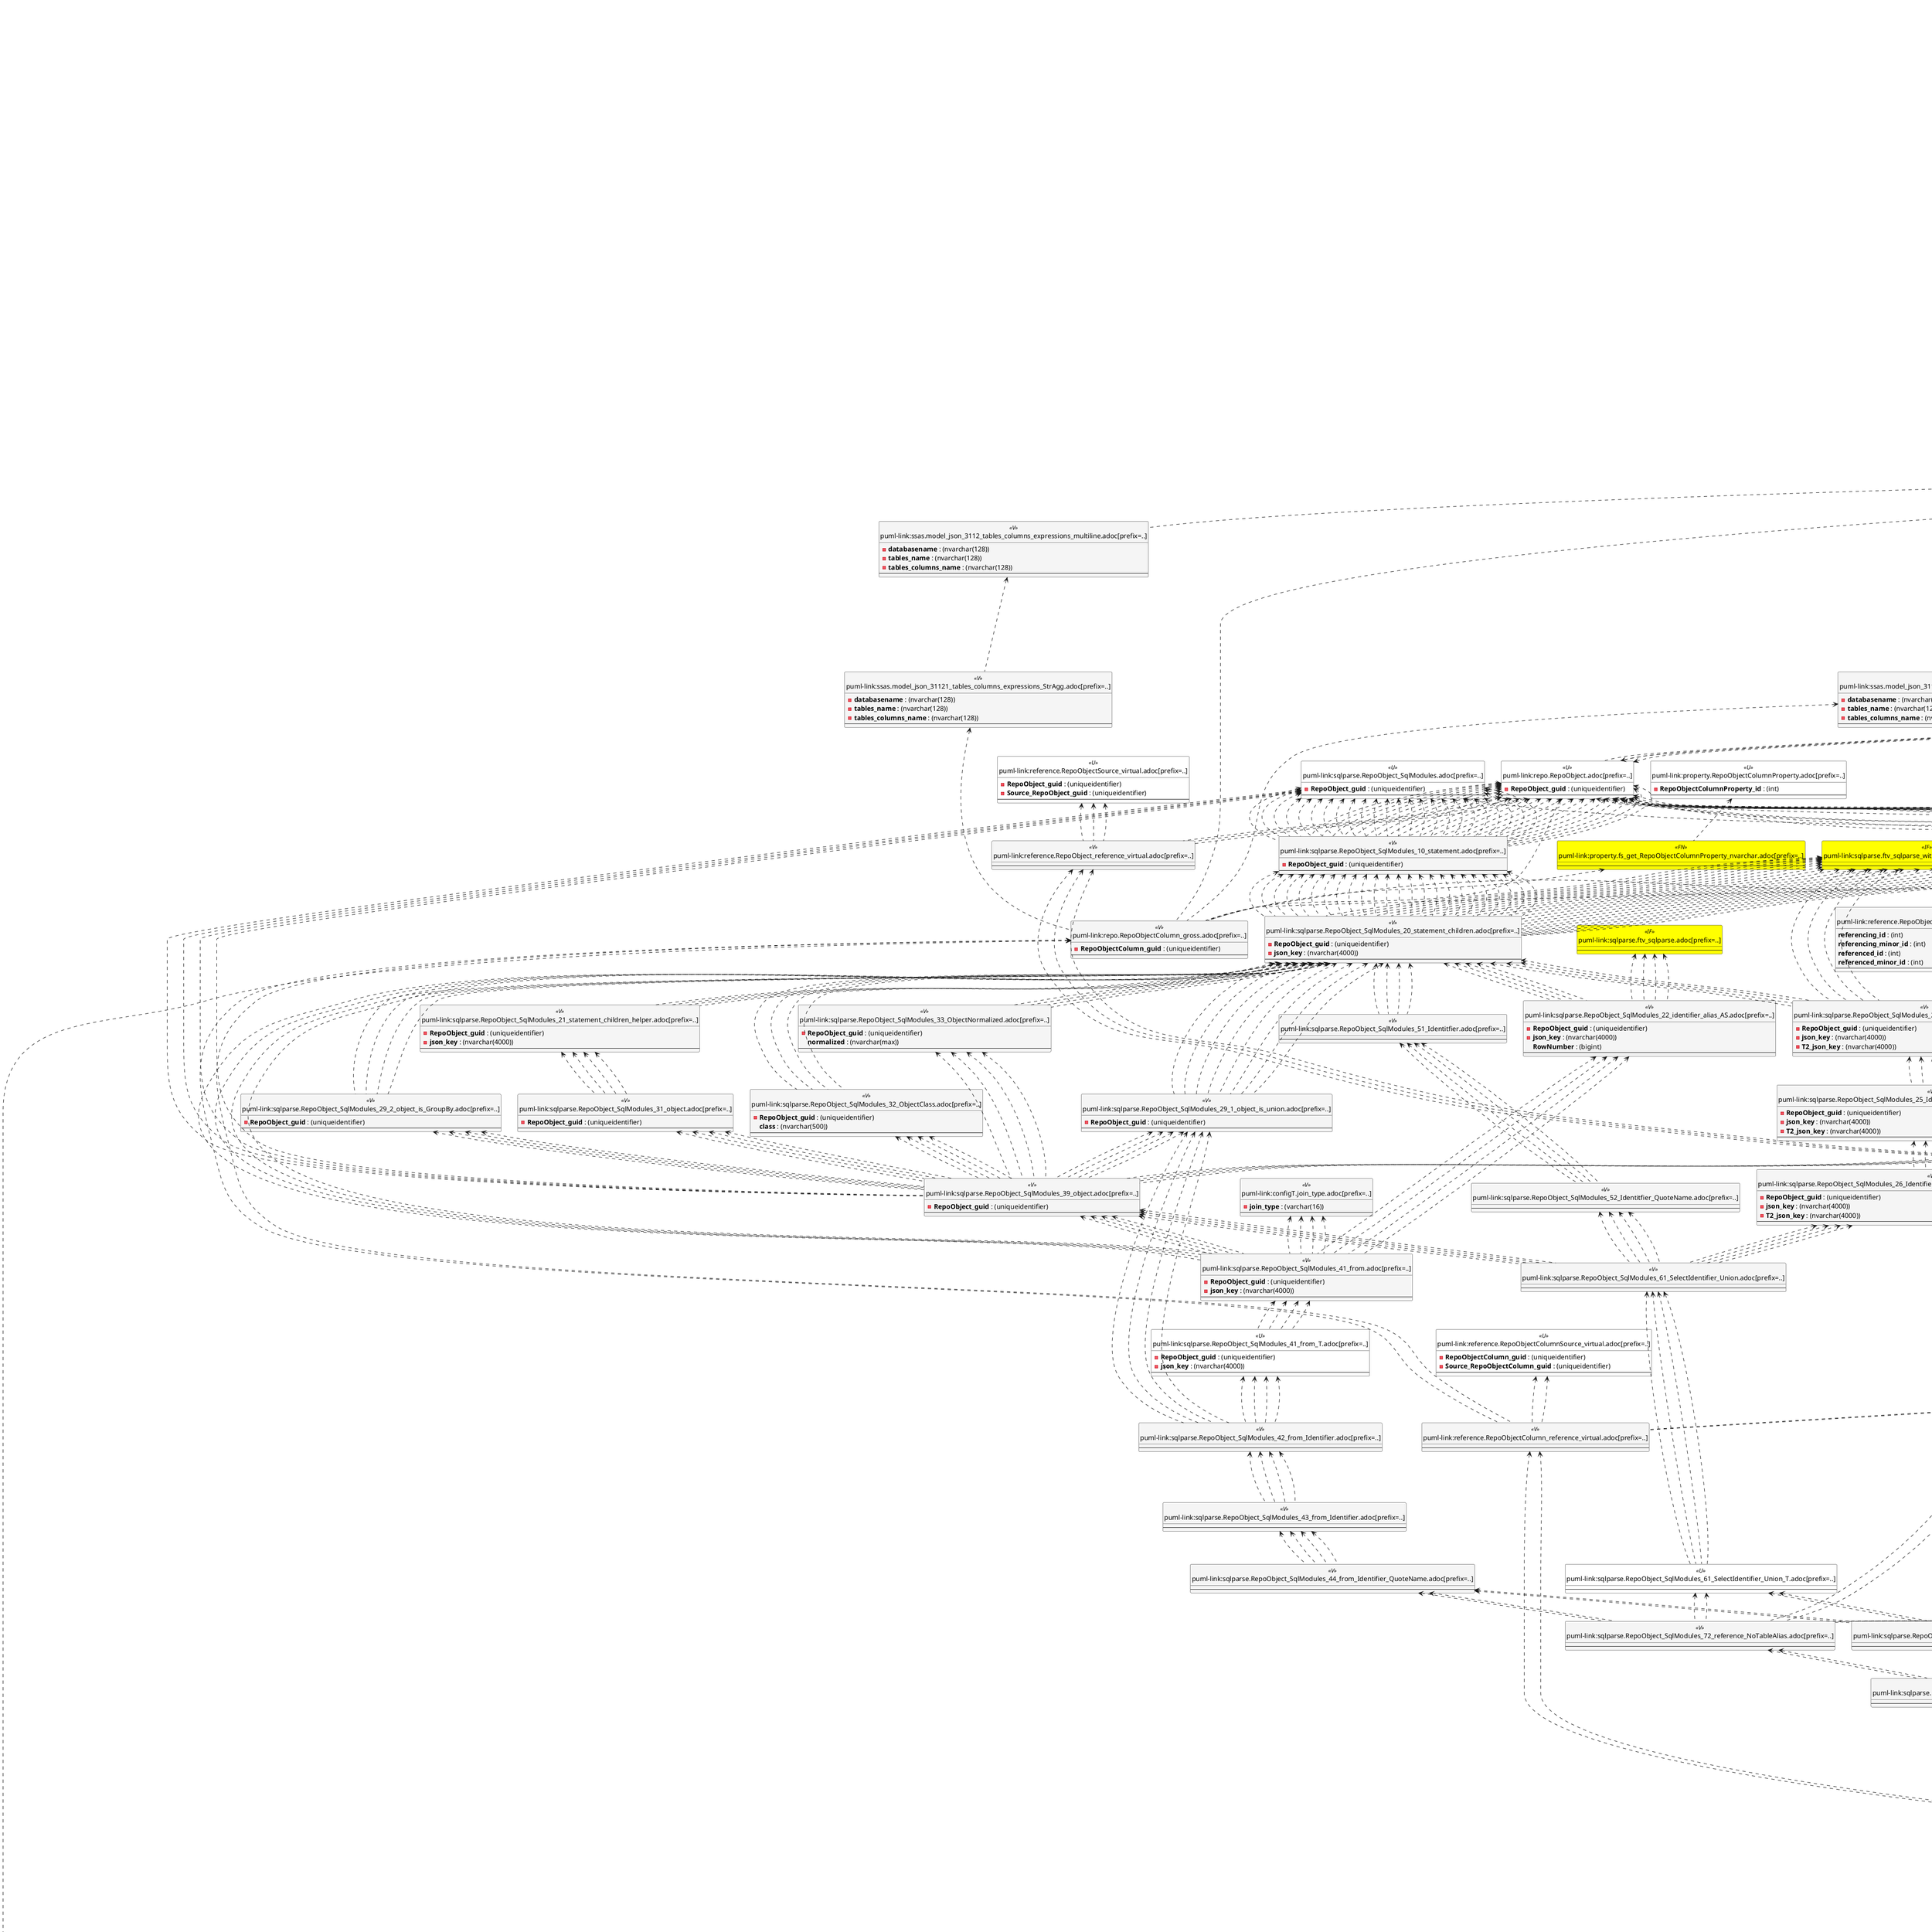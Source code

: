 @startuml
'Left to right direction
top to bottom direction
hide circle
'avoide "." issues:
set namespaceSeparator none


skinparam class {
  BackgroundColor White
  BackgroundColor<<FN>> Yellow
  BackgroundColor<<FS>> Yellow
  BackgroundColor<<FT>> LightGray
  BackgroundColor<<IF>> Yellow
  BackgroundColor<<IS>> Yellow
  BackgroundColor<<P>> Aqua
  BackgroundColor<<PC>> Aqua
  BackgroundColor<<SN>> Yellow
  BackgroundColor<<SO>> SlateBlue
  BackgroundColor<<TF>> LightGray
  BackgroundColor<<TR>> Tomato
  BackgroundColor<<U>> White
  BackgroundColor<<V>> WhiteSmoke
  BackgroundColor<<X>> Aqua
}


entity "puml-link:config.fs_get_parameter_value.adoc[prefix=..]" as config.fs_get_parameter_value << FN >> {
  --
}

entity "puml-link:config.ftv_dwh_database.adoc[prefix=..]" as config.ftv_dwh_database << IF >> {
  --
}

entity "puml-link:config.ftv_get_parameter_value.adoc[prefix=..]" as config.ftv_get_parameter_value << IF >> {
  --
}

entity "puml-link:config.Parameter.adoc[prefix=..]" as config.Parameter << U >> {
  - **Parameter_name** : (varchar(100))
  - **sub_Parameter** : (nvarchar(128))
  --
}

entity "puml-link:configT.join_type.adoc[prefix=..]" as configT.join_type << V >> {
  - **join_type** : (varchar(16))
  --
}

entity "puml-link:configT.spt_values.adoc[prefix=..]" as configT.spt_values << U >> {
  --
}

entity "puml-link:configT.type.adoc[prefix=..]" as configT.type << V >> {
  **type** : (nvarchar(128))
  --
}

entity "puml-link:docs.fs_cleanStringForAnchorId.adoc[prefix=..]" as docs.fs_cleanStringForAnchorId << FN >> {
  --
}

entity "puml-link:logs.ExecutionLog.adoc[prefix=..]" as logs.ExecutionLog << U >> {
  --
}

entity "puml-link:logs.usp_ExecutionLog_insert.adoc[prefix=..]" as logs.usp_ExecutionLog_insert << P >> {
  --
}

entity "puml-link:property.fs_get_RepoObjectColumnProperty_nvarchar.adoc[prefix=..]" as property.fs_get_RepoObjectColumnProperty_nvarchar << FN >> {
  --
}

entity "puml-link:property.fs_get_RepoObjectProperty_nvarchar.adoc[prefix=..]" as property.fs_get_RepoObjectProperty_nvarchar << FN >> {
  --
}

entity "puml-link:property.RepoObjectColumnProperty.adoc[prefix=..]" as property.RepoObjectColumnProperty << U >> {
  - **RepoObjectColumnProperty_id** : (int)
  --
}

entity "puml-link:property.RepoObjectProperty.adoc[prefix=..]" as property.RepoObjectProperty << U >> {
  - **RepoObjectProperty_id** : (int)
  --
}

entity "puml-link:property.RepoObjectProperty_Collect_source_ROGross.adoc[prefix=..]" as property.RepoObjectProperty_Collect_source_ROGross << V >> {
  - **RepoObject_guid** : (uniqueidentifier)
  - **property_name** : (varchar(39))
  --
}

entity "puml-link:property.RepoObjectProperty_Collect_source_sql_modules_definition.adoc[prefix=..]" as property.RepoObjectProperty_Collect_source_sql_modules_definition << V >> {
  - **RepoObject_guid** : (uniqueidentifier)
  **property_name** : (nvarchar(128))
  --
}

entity "puml-link:property.RepoObjectProperty_Collect_source_uspgenerator.adoc[prefix=..]" as property.RepoObjectProperty_Collect_source_uspgenerator << V >> {
  **RepoObject_guid** : (uniqueidentifier)
  - **property_name** : (varchar(14))
  --
}

entity "puml-link:property.usp_RepoObjectProperty_collect.adoc[prefix=..]" as property.usp_RepoObjectProperty_collect << P >> {
  --
}

entity "puml-link:reference.additional_Reference.adoc[prefix=..]" as reference.additional_Reference << U >> {
  - **Id** : (int)
  --
}

entity "puml-link:reference.additional_Reference_guid.adoc[prefix=..]" as reference.additional_Reference_guid << V >> {
  --
}

entity "puml-link:reference.RepoObject_ExternalReferencedList.adoc[prefix=..]" as reference.RepoObject_ExternalReferencedList << V >> {
  --
}

entity "puml-link:reference.RepoObject_ExternalReferencingList.adoc[prefix=..]" as reference.RepoObject_ExternalReferencingList << V >> {
  --
}

entity "puml-link:reference.RepoObject_QueryPlan.adoc[prefix=..]" as reference.RepoObject_QueryPlan << U >> {
  - **RepoObject_guid** : (uniqueidentifier)
  --
}

entity "puml-link:reference.RepoObject_reference.adoc[prefix=..]" as reference.RepoObject_reference << V >> {
  **referenced_RepoObject_guid** : (uniqueidentifier)
  **referencing_RepoObject_guid** : (uniqueidentifier)
  --
}

entity "puml-link:reference.RepoObject_reference_additional_internal.adoc[prefix=..]" as reference.RepoObject_reference_additional_internal << V >> {
  --
}

entity "puml-link:reference.RepoObject_reference_persistence.adoc[prefix=..]" as reference.RepoObject_reference_persistence << V >> {
  **referenced_RepoObject_guid** : (uniqueidentifier)
  - **referencing_RepoObject_guid** : (uniqueidentifier)
  --
}

entity "puml-link:reference.RepoObject_reference_persistence_target_as_source.adoc[prefix=..]" as reference.RepoObject_reference_persistence_target_as_source << V >> {
  --
}

entity "puml-link:reference.RepoObject_reference_SqlExpressionDependencies.adoc[prefix=..]" as reference.RepoObject_reference_SqlExpressionDependencies << V >> {
  **referenced_RepoObject_guid** : (uniqueidentifier)
  **referencing_RepoObject_guid** : (uniqueidentifier)
  --
}

entity "puml-link:reference.RepoObject_reference_T.adoc[prefix=..]" as reference.RepoObject_reference_T << U >> {
  **referenced_RepoObject_guid** : (uniqueidentifier)
  **referencing_RepoObject_guid** : (uniqueidentifier)
  --
}

entity "puml-link:reference.RepoObject_reference_union.adoc[prefix=..]" as reference.RepoObject_reference_union << V >> {
  **referenced_RepoObject_guid** : (uniqueidentifier)
  **referencing_RepoObject_guid** : (uniqueidentifier)
  --
}

entity "puml-link:reference.RepoObject_reference_virtual.adoc[prefix=..]" as reference.RepoObject_reference_virtual << V >> {
  --
}

entity "puml-link:reference.RepoObject_ReferencedList.adoc[prefix=..]" as reference.RepoObject_ReferencedList << V >> {
  --
}

entity "puml-link:reference.RepoObject_ReferencingList.adoc[prefix=..]" as reference.RepoObject_ReferencingList << V >> {
  --
}

entity "puml-link:reference.RepoObject_ReferencingReferenced.adoc[prefix=..]" as reference.RepoObject_ReferencingReferenced << V >> {
  - **Referenced_guid** : (uniqueidentifier)
  - **Referencing_guid** : (uniqueidentifier)
  --
}

entity "puml-link:reference.RepoObjectColumn_reference.adoc[prefix=..]" as reference.RepoObjectColumn_reference << V >> {
  **referenced_RepoObjectColumn_guid** : (uniqueidentifier)
  **referencing_RepoObjectColumn_guid** : (uniqueidentifier)
  --
}

entity "puml-link:reference.RepoObjectColumn_reference_additional_internal.adoc[prefix=..]" as reference.RepoObjectColumn_reference_additional_internal << V >> {
  --
}

entity "puml-link:reference.RepoObjectColumn_reference_Persistence.adoc[prefix=..]" as reference.RepoObjectColumn_reference_Persistence << V >> {
  **referencing_id** : (int)
  **referencing_minor_id** : (int)
  **referenced_id** : (int)
  **referenced_minor_id** : (int)
  --
}

entity "puml-link:reference.RepoObjectColumn_reference_SqlExpressionDependencies.adoc[prefix=..]" as reference.RepoObjectColumn_reference_SqlExpressionDependencies << V >> {
  - **referencing_id** : (int)
  - **referencing_minor_id** : (int)
  **referenced_id** : (int)
  - **referenced_minor_id** : (int)
  --
}

entity "puml-link:reference.RepoObjectColumn_reference_SqlModules.adoc[prefix=..]" as reference.RepoObjectColumn_reference_SqlModules << V >> {
  **referencing_id** : (int)
  **referencing_minor_id** : (int)
  **referenced_id** : (int)
  **referenced_minor_id** : (int)
  --
}

entity "puml-link:reference.RepoObjectColumn_reference_T.adoc[prefix=..]" as reference.RepoObjectColumn_reference_T << U >> {
  **referenced_RepoObjectColumn_guid** : (uniqueidentifier)
  **referencing_RepoObjectColumn_guid** : (uniqueidentifier)
  --
}

entity "puml-link:reference.RepoObjectColumn_reference_union.adoc[prefix=..]" as reference.RepoObjectColumn_reference_union << V >> {
  --
}

entity "puml-link:reference.RepoObjectColumn_reference_virtual.adoc[prefix=..]" as reference.RepoObjectColumn_reference_virtual << V >> {
  --
}

entity "puml-link:reference.RepoObjectColumn_ReferencedList.adoc[prefix=..]" as reference.RepoObjectColumn_ReferencedList << V >> {
  --
}

entity "puml-link:reference.RepoObjectColumn_ReferencingList.adoc[prefix=..]" as reference.RepoObjectColumn_ReferencingList << V >> {
  --
}

entity "puml-link:reference.RepoObjectColumn_ReferencingReferenced.adoc[prefix=..]" as reference.RepoObjectColumn_ReferencingReferenced << V >> {
  - **Referenced_guid** : (uniqueidentifier)
  - **Referencing_guid** : (uniqueidentifier)
  --
}

entity "puml-link:reference.RepoObjectColumnSource_virtual.adoc[prefix=..]" as reference.RepoObjectColumnSource_virtual << U >> {
  - **RepoObjectColumn_guid** : (uniqueidentifier)
  - **Source_RepoObjectColumn_guid** : (uniqueidentifier)
  --
}

entity "puml-link:reference.RepoObjectSource_virtual.adoc[prefix=..]" as reference.RepoObjectSource_virtual << U >> {
  - **RepoObject_guid** : (uniqueidentifier)
  - **Source_RepoObject_guid** : (uniqueidentifier)
  --
}

entity "puml-link:repo.Index_Settings.adoc[prefix=..]" as repo.Index_Settings << U >> {
  - **index_guid** : (uniqueidentifier)
  --
}

entity "puml-link:repo.Index_ssas.adoc[prefix=..]" as repo.Index_ssas << V >> {
  - **databasename** : (nvarchar(128))
  **index_name** : (nvarchar(450))
  --
}

entity "puml-link:repo.Index_ssas_T.adoc[prefix=..]" as repo.Index_ssas_T << U >> {
  - **databasename** : (nvarchar(128))
  **index_name** : (nvarchar(450))
  --
}

entity "puml-link:repo.Index_virtual.adoc[prefix=..]" as repo.Index_virtual << U >> {
  - **index_guid** : (uniqueidentifier)
  --
}

entity "puml-link:repo.IndexColumn_ssas.adoc[prefix=..]" as repo.IndexColumn_ssas << V >> {
  - **index_guid** : (uniqueidentifier)
  - **index_column_id** : (int)
  --
}

entity "puml-link:repo.IndexColumn_ssas_gross.adoc[prefix=..]" as repo.IndexColumn_ssas_gross << V >> {
  --
}

entity "puml-link:repo.IndexColumn_ssas_T.adoc[prefix=..]" as repo.IndexColumn_ssas_T << U >> {
  - **index_guid** : (uniqueidentifier)
  - **index_column_id** : (int)
  --
}

entity "puml-link:repo.IndexColumn_union.adoc[prefix=..]" as repo.IndexColumn_union << V >> {
  **index_guid** : (uniqueidentifier)
  - **index_column_id** : (int)
  --
}

entity "puml-link:repo.IndexColumn_union_T.adoc[prefix=..]" as repo.IndexColumn_union_T << U >> {
  **index_guid** : (uniqueidentifier)
  - **index_column_id** : (int)
  --
}

entity "puml-link:repo.IndexColumn_virtual.adoc[prefix=..]" as repo.IndexColumn_virtual << U >> {
  - **index_guid** : (uniqueidentifier)
  - **index_column_id** : (int)
  --
}

entity "puml-link:repo.IndexColumn_virtual_gross.adoc[prefix=..]" as repo.IndexColumn_virtual_gross << V >> {
  - **index_column_id** : (int)
  --
}

entity "puml-link:repo.RepoObject.adoc[prefix=..]" as repo.RepoObject << U >> {
  - **RepoObject_guid** : (uniqueidentifier)
  --
}

entity "puml-link:repo.RepoObject_ColumnList.adoc[prefix=..]" as repo.RepoObject_ColumnList << V >> {
  --
}

entity "puml-link:repo.RepoObject_gross.adoc[prefix=..]" as repo.RepoObject_gross << V >> {
  - **RepoObject_guid** : (uniqueidentifier)
  --
}

entity "puml-link:repo.RepoObject_gross2.adoc[prefix=..]" as repo.RepoObject_gross2 << V >> {
  --
}

entity "puml-link:repo.RepoObject_persistence.adoc[prefix=..]" as repo.RepoObject_persistence << U >> {
  - **target_RepoObject_guid** : (uniqueidentifier)
  --
}

entity "puml-link:repo.RepoObject_SSAS_src.adoc[prefix=..]" as repo.RepoObject_SSAS_src << V >> {
  - **RepoObject_guid** : (uniqueidentifier)
  --
}

entity "puml-link:repo.RepoObject_SSAS_tgt.adoc[prefix=..]" as repo.RepoObject_SSAS_tgt << V >> {
  - **RepoObject_guid** : (uniqueidentifier)
  --
}

entity "puml-link:repo.RepoObjectColumn.adoc[prefix=..]" as repo.RepoObjectColumn << U >> {
  - **RepoObjectColumn_guid** : (uniqueidentifier)
  --
}

entity "puml-link:repo.RepoObjectColumn_gross.adoc[prefix=..]" as repo.RepoObjectColumn_gross << V >> {
  - **RepoObjectColumn_guid** : (uniqueidentifier)
  --
}

entity "puml-link:repo.RepoObjectColumn_gross2.adoc[prefix=..]" as repo.RepoObjectColumn_gross2 << V >> {
  --
}

entity "puml-link:repo.RepoObjectColumn_SSAS_src.adoc[prefix=..]" as repo.RepoObjectColumn_SSAS_src << V >> {
  - **RepoObjectColumn_guid** : (uniqueidentifier)
  --
}

entity "puml-link:repo.RepoObjectColumn_SSAS_tgt.adoc[prefix=..]" as repo.RepoObjectColumn_SSAS_tgt << V >> {
  - **RepoObjectColumn_guid** : (uniqueidentifier)
  --
}

entity "puml-link:repo.SysColumn_RepoObjectColumn_via_name.adoc[prefix=..]" as repo.SysColumn_RepoObjectColumn_via_name << V >> {
  --
}

entity "puml-link:repo.SysObject_RepoObject_via_name.adoc[prefix=..]" as repo.SysObject_RepoObject_via_name << V >> {
  --
}

entity "puml-link:repo_sys.ExtendedProperties.adoc[prefix=..]" as repo_sys.ExtendedProperties << V >> {
  --
}

entity "puml-link:repo_sys.IndexColumn_unique.adoc[prefix=..]" as repo_sys.IndexColumn_unique << V >> {
  --
}

entity "puml-link:repo_sys.sql_expression_dependencies.adoc[prefix=..]" as repo_sys.sql_expression_dependencies << V >> {
  --
}

entity "puml-link:repo_sys.SysColumn.adoc[prefix=..]" as repo_sys.SysColumn << V >> {
  --
}

entity "puml-link:repo_sys.SysObject.adoc[prefix=..]" as repo_sys.SysObject << V >> {
  --
}

entity "puml-link:sqlparse.ftv_sqlparse.adoc[prefix=..]" as sqlparse.ftv_sqlparse << IF >> {
  --
}

entity "puml-link:sqlparse.ftv_sqlparse_children_pivot.adoc[prefix=..]" as sqlparse.ftv_sqlparse_children_pivot << IF >> {
  --
}

entity "puml-link:sqlparse.ftv_sqlparse_with_some_children.adoc[prefix=..]" as sqlparse.ftv_sqlparse_with_some_children << IF >> {
  --
}

entity "puml-link:sqlparse.RepoObject_SqlModules.adoc[prefix=..]" as sqlparse.RepoObject_SqlModules << U >> {
  - **RepoObject_guid** : (uniqueidentifier)
  --
}

entity "puml-link:sqlparse.RepoObject_SqlModules_10_statement.adoc[prefix=..]" as sqlparse.RepoObject_SqlModules_10_statement << V >> {
  - **RepoObject_guid** : (uniqueidentifier)
  --
}

entity "puml-link:sqlparse.RepoObject_SqlModules_20_statement_children.adoc[prefix=..]" as sqlparse.RepoObject_SqlModules_20_statement_children << V >> {
  - **RepoObject_guid** : (uniqueidentifier)
  - **json_key** : (nvarchar(4000))
  --
}

entity "puml-link:sqlparse.RepoObject_SqlModules_21_statement_children_helper.adoc[prefix=..]" as sqlparse.RepoObject_SqlModules_21_statement_children_helper << V >> {
  - **RepoObject_guid** : (uniqueidentifier)
  - **json_key** : (nvarchar(4000))
  --
}

entity "puml-link:sqlparse.RepoObject_SqlModules_22_identifier_alias_AS.adoc[prefix=..]" as sqlparse.RepoObject_SqlModules_22_identifier_alias_AS << V >> {
  - **RepoObject_guid** : (uniqueidentifier)
  - **json_key** : (nvarchar(4000))
  **RowNumber** : (bigint)
  --
}

entity "puml-link:sqlparse.RepoObject_SqlModules_24_IdentifierList_children.adoc[prefix=..]" as sqlparse.RepoObject_SqlModules_24_IdentifierList_children << V >> {
  - **RepoObject_guid** : (uniqueidentifier)
  - **json_key** : (nvarchar(4000))
  - **T2_json_key** : (nvarchar(4000))
  --
}

entity "puml-link:sqlparse.RepoObject_SqlModules_25_IdentifierList_children_IdentifierSplit.adoc[prefix=..]" as sqlparse.RepoObject_SqlModules_25_IdentifierList_children_IdentifierSplit << V >> {
  - **RepoObject_guid** : (uniqueidentifier)
  - **json_key** : (nvarchar(4000))
  - **T2_json_key** : (nvarchar(4000))
  --
}

entity "puml-link:sqlparse.RepoObject_SqlModules_26_IdentifierList_children_IdentifierSplit_QuoteName.adoc[prefix=..]" as sqlparse.RepoObject_SqlModules_26_IdentifierList_children_IdentifierSplit_QuoteName << V >> {
  - **RepoObject_guid** : (uniqueidentifier)
  - **json_key** : (nvarchar(4000))
  - **T2_json_key** : (nvarchar(4000))
  --
}

entity "puml-link:sqlparse.RepoObject_SqlModules_29_1_object_is_union.adoc[prefix=..]" as sqlparse.RepoObject_SqlModules_29_1_object_is_union << V >> {
  - **RepoObject_guid** : (uniqueidentifier)
  --
}

entity "puml-link:sqlparse.RepoObject_SqlModules_29_2_object_is_GroupBy.adoc[prefix=..]" as sqlparse.RepoObject_SqlModules_29_2_object_is_GroupBy << V >> {
  - **RepoObject_guid** : (uniqueidentifier)
  --
}

entity "puml-link:sqlparse.RepoObject_SqlModules_31_object.adoc[prefix=..]" as sqlparse.RepoObject_SqlModules_31_object << V >> {
  - **RepoObject_guid** : (uniqueidentifier)
  --
}

entity "puml-link:sqlparse.RepoObject_SqlModules_32_ObjectClass.adoc[prefix=..]" as sqlparse.RepoObject_SqlModules_32_ObjectClass << V >> {
  - **RepoObject_guid** : (uniqueidentifier)
  **class** : (nvarchar(500))
  --
}

entity "puml-link:sqlparse.RepoObject_SqlModules_33_ObjectNormalized.adoc[prefix=..]" as sqlparse.RepoObject_SqlModules_33_ObjectNormalized << V >> {
  - **RepoObject_guid** : (uniqueidentifier)
  **normalized** : (nvarchar(max))
  --
}

entity "puml-link:sqlparse.RepoObject_SqlModules_39_object.adoc[prefix=..]" as sqlparse.RepoObject_SqlModules_39_object << V >> {
  - **RepoObject_guid** : (uniqueidentifier)
  --
}

entity "puml-link:sqlparse.RepoObject_SqlModules_41_from.adoc[prefix=..]" as sqlparse.RepoObject_SqlModules_41_from << V >> {
  - **RepoObject_guid** : (uniqueidentifier)
  - **json_key** : (nvarchar(4000))
  --
}

entity "puml-link:sqlparse.RepoObject_SqlModules_41_from_T.adoc[prefix=..]" as sqlparse.RepoObject_SqlModules_41_from_T << U >> {
  - **RepoObject_guid** : (uniqueidentifier)
  - **json_key** : (nvarchar(4000))
  --
}

entity "puml-link:sqlparse.RepoObject_SqlModules_42_from_Identifier.adoc[prefix=..]" as sqlparse.RepoObject_SqlModules_42_from_Identifier << V >> {
  --
}

entity "puml-link:sqlparse.RepoObject_SqlModules_43_from_Identifier.adoc[prefix=..]" as sqlparse.RepoObject_SqlModules_43_from_Identifier << V >> {
  --
}

entity "puml-link:sqlparse.RepoObject_SqlModules_44_from_Identifier_QuoteName.adoc[prefix=..]" as sqlparse.RepoObject_SqlModules_44_from_Identifier_QuoteName << V >> {
  --
}

entity "puml-link:sqlparse.RepoObject_SqlModules_51_Identitfier.adoc[prefix=..]" as sqlparse.RepoObject_SqlModules_51_Identitfier << V >> {
  --
}

entity "puml-link:sqlparse.RepoObject_SqlModules_52_Identitfier_QuoteName.adoc[prefix=..]" as sqlparse.RepoObject_SqlModules_52_Identitfier_QuoteName << V >> {
  --
}

entity "puml-link:sqlparse.RepoObject_SqlModules_61_SelectIdentifier_Union.adoc[prefix=..]" as sqlparse.RepoObject_SqlModules_61_SelectIdentifier_Union << V >> {
  --
}

entity "puml-link:sqlparse.RepoObject_SqlModules_61_SelectIdentifier_Union_T.adoc[prefix=..]" as sqlparse.RepoObject_SqlModules_61_SelectIdentifier_Union_T << U >> {
  --
}

entity "puml-link:sqlparse.RepoObject_SqlModules_71_reference_ExpliciteTableAlias.adoc[prefix=..]" as sqlparse.RepoObject_SqlModules_71_reference_ExpliciteTableAlias << V >> {
  --
}

entity "puml-link:sqlparse.RepoObject_SqlModules_72_reference_NoTableAlias.adoc[prefix=..]" as sqlparse.RepoObject_SqlModules_72_reference_NoTableAlias << V >> {
  --
}

entity "puml-link:sqlparse.RepoObject_SqlModules_79_reference_union.adoc[prefix=..]" as sqlparse.RepoObject_SqlModules_79_reference_union << V >> {
  --
}

entity "puml-link:sqlparse.RepoObject_SqlModules_Repo_Sys.adoc[prefix=..]" as sqlparse.RepoObject_SqlModules_Repo_Sys << V >> {
  --
}

entity "puml-link:ssas.IndexColumn_from_IsKey.adoc[prefix=..]" as ssas.IndexColumn_from_IsKey << V >> {
  - **databasename** : (nvarchar(128))
  - **TableName** : (nvarchar(128))
  - **tables_columns_name** : (nvarchar(128))
  --
}

entity "puml-link:ssas.IndexColumn_from_IsUnique.adoc[prefix=..]" as ssas.IndexColumn_from_IsUnique << V >> {
  - **databasename** : (nvarchar(128))
  - **TableName** : (nvarchar(128))
  - **tables_columns_name** : (nvarchar(128))
  --
}

entity "puml-link:ssas.IndexColumn_from_Relationship.adoc[prefix=..]" as ssas.IndexColumn_from_Relationship << V >> {
  - **databasename** : (nvarchar(128))
  - **TableName** : (nvarchar(128))
  - **tables_columns_name** : (nvarchar(128))
  --
}

entity "puml-link:ssas.IndexColumn_union.adoc[prefix=..]" as ssas.IndexColumn_union << V >> {
  --
}

entity "puml-link:ssas.model_json.adoc[prefix=..]" as ssas.model_json << U >> {
  - **databasename** : (nvarchar(128))
  --
}

entity "puml-link:ssas.model_json_10.adoc[prefix=..]" as ssas.model_json_10 << V >> {
  - **databasename** : (nvarchar(128))
  --
}

entity "puml-link:ssas.model_json_20.adoc[prefix=..]" as ssas.model_json_20 << V >> {
  - **databasename** : (nvarchar(128))
  --
}

entity "puml-link:ssas.model_json_31_tables.adoc[prefix=..]" as ssas.model_json_31_tables << V >> {
  - **databasename** : (nvarchar(128))
  **tables_name** : (nvarchar(128))
  --
}

entity "puml-link:ssas.model_json_31_tables_T.adoc[prefix=..]" as ssas.model_json_31_tables_T << U >> {
  - **databasename** : (nvarchar(128))
  **tables_name** : (nvarchar(128))
  --
}

entity "puml-link:ssas.model_json_311_tables_columns.adoc[prefix=..]" as ssas.model_json_311_tables_columns << V >> {
  - **databasename** : (nvarchar(128))
  - **tables_name** : (nvarchar(128))
  **tables_columns_name** : (nvarchar(128))
  --
}

entity "puml-link:ssas.model_json_311_tables_columns_T.adoc[prefix=..]" as ssas.model_json_311_tables_columns_T << U >> {
  - **databasename** : (nvarchar(128))
  - **tables_name** : (nvarchar(128))
  **tables_columns_name** : (nvarchar(128))
  --
}

entity "puml-link:ssas.model_json_3111_tables_columns_descriptions_multiline.adoc[prefix=..]" as ssas.model_json_3111_tables_columns_descriptions_multiline << V >> {
  - **databasename** : (nvarchar(128))
  - **tables_name** : (nvarchar(128))
  - **tables_columns_name** : (nvarchar(128))
  --
}

entity "puml-link:ssas.model_json_31111_tables_columns_descriptions_StrAgg.adoc[prefix=..]" as ssas.model_json_31111_tables_columns_descriptions_StrAgg << V >> {
  - **databasename** : (nvarchar(128))
  - **tables_name** : (nvarchar(128))
  - **tables_columns_name** : (nvarchar(128))
  --
}

entity "puml-link:ssas.model_json_3112_tables_columns_expressions_multiline.adoc[prefix=..]" as ssas.model_json_3112_tables_columns_expressions_multiline << V >> {
  - **databasename** : (nvarchar(128))
  - **tables_name** : (nvarchar(128))
  - **tables_columns_name** : (nvarchar(128))
  --
}

entity "puml-link:ssas.model_json_31121_tables_columns_expressions_StrAgg.adoc[prefix=..]" as ssas.model_json_31121_tables_columns_expressions_StrAgg << V >> {
  - **databasename** : (nvarchar(128))
  - **tables_name** : (nvarchar(128))
  - **tables_columns_name** : (nvarchar(128))
  --
}

entity "puml-link:ssas.model_json_316_tables_descriptions_multiline.adoc[prefix=..]" as ssas.model_json_316_tables_descriptions_multiline << V >> {
  - **databasename** : (nvarchar(128))
  - **tables_name** : (nvarchar(128))
  --
}

entity "puml-link:ssas.model_json_3161_tables_descriptions_StrAgg.adoc[prefix=..]" as ssas.model_json_3161_tables_descriptions_StrAgg << V >> {
  - **databasename** : (nvarchar(128))
  - **tables_name** : (nvarchar(128))
  --
}

entity "puml-link:ssas.model_json_32_relationships.adoc[prefix=..]" as ssas.model_json_32_relationships << V >> {
  - **databasename** : (nvarchar(128))
  **relationships_name** : (nvarchar(500))
  --
}

entity "puml-link:ssas.model_json_32_relationships_T.adoc[prefix=..]" as ssas.model_json_32_relationships_T << U >> {
  - **ForeignKey_guid** : (uniqueidentifier)
  --
}

entity "puml-link:sys_dwh.columns.adoc[prefix=..]" as sys_dwh.columns << SN >> {
  --
}

entity "puml-link:sys_dwh.computed_columns.adoc[prefix=..]" as sys_dwh.computed_columns << SN >> {
  --
}

entity "puml-link:sys_dwh.default_constraints.adoc[prefix=..]" as sys_dwh.default_constraints << SN >> {
  --
}

entity "puml-link:sys_dwh.extended_properties.adoc[prefix=..]" as sys_dwh.extended_properties << SN >> {
  --
}

entity "puml-link:sys_dwh.identity_columns.adoc[prefix=..]" as sys_dwh.identity_columns << SN >> {
  --
}

entity "puml-link:sys_dwh.index_columns.adoc[prefix=..]" as sys_dwh.index_columns << SN >> {
  --
}

entity "puml-link:sys_dwh.indexes.adoc[prefix=..]" as sys_dwh.indexes << SN >> {
  --
}

entity "puml-link:sys_dwh.objects.adoc[prefix=..]" as sys_dwh.objects << SN >> {
  --
}

entity "puml-link:sys_dwh.parameters.adoc[prefix=..]" as sys_dwh.parameters << SN >> {
  --
}

entity "puml-link:sys_dwh.schemas.adoc[prefix=..]" as sys_dwh.schemas << SN >> {
  --
}

entity "puml-link:sys_dwh.sql_expression_dependencies.adoc[prefix=..]" as sys_dwh.sql_expression_dependencies << SN >> {
  --
}

entity "puml-link:sys_dwh.sql_modules.adoc[prefix=..]" as sys_dwh.sql_modules << SN >> {
  --
}

entity "puml-link:sys_dwh.tables.adoc[prefix=..]" as sys_dwh.tables << SN >> {
  --
}

entity "puml-link:sys_dwh.types.adoc[prefix=..]" as sys_dwh.types << SN >> {
  --
}

entity "puml-link:tool.ftv_extract_substrings.adoc[prefix=..]" as tool.ftv_extract_substrings << IF >> {
  --
}

entity "puml-link:uspgenerator.ftv_GeneratorUspStep_sql.adoc[prefix=..]" as uspgenerator.ftv_GeneratorUspStep_sql << IF >> {
  --
}

entity "puml-link:uspgenerator.ftv_GeneratorUspStep_tree.adoc[prefix=..]" as uspgenerator.ftv_GeneratorUspStep_tree << IF >> {
  --
}

entity "puml-link:uspgenerator.GeneratorUsp.adoc[prefix=..]" as uspgenerator.GeneratorUsp << U >> {
  - **id** : (int)
  --
}

entity "puml-link:uspgenerator.GeneratorUsp_ParameterList.adoc[prefix=..]" as uspgenerator.GeneratorUsp_ParameterList << V >> {
  - **usp_id** : (int)
  --
}

entity "puml-link:uspgenerator.GeneratorUsp_SqlUsp.adoc[prefix=..]" as uspgenerator.GeneratorUsp_SqlUsp << V >> {
  - **usp_id** : (int)
  --
}

entity "puml-link:uspgenerator.GeneratorUsp_StepList.adoc[prefix=..]" as uspgenerator.GeneratorUsp_StepList << V >> {
  --
}

entity "puml-link:uspgenerator.GeneratorUspParameter.adoc[prefix=..]" as uspgenerator.GeneratorUspParameter << U >> {
  - **id** : (int)
  --
}

entity "puml-link:uspgenerator.GeneratorUspStep.adoc[prefix=..]" as uspgenerator.GeneratorUspStep << U >> {
  - **id** : (int)
  --
}

entity "puml-link:uspgenerator.GeneratorUspStep_Sql.adoc[prefix=..]" as uspgenerator.GeneratorUspStep_Sql << V >> {
  - **usp_id** : (int)
  **Number** : (int)
  --
}

config.fs_get_parameter_value <.. reference.additional_Reference_guid
config.fs_get_parameter_value <.. reference.additional_Reference_guid
config.ftv_dwh_database <.. uspgenerator.GeneratorUsp_SqlUsp
config.ftv_dwh_database <.. repo_sys.ExtendedProperties
config.ftv_dwh_database <.. repo_sys.sql_expression_dependencies
config.ftv_dwh_database <.. repo_sys.sql_expression_dependencies
config.ftv_dwh_database <.. repo_sys.sql_expression_dependencies
config.ftv_dwh_database <.. repo_sys.SysColumn
config.ftv_get_parameter_value <.. repo.RepoObject_gross2
config.Parameter <.. config.ftv_dwh_database
config.Parameter <.. config.ftv_get_parameter_value
config.Parameter <.. config.fs_get_parameter_value
config.Parameter <.. config.fs_get_parameter_value
configT.join_type <.. sqlparse.RepoObject_SqlModules_41_from
configT.join_type <.. sqlparse.RepoObject_SqlModules_41_from
configT.join_type <.. sqlparse.RepoObject_SqlModules_41_from
configT.join_type <.. sqlparse.RepoObject_SqlModules_41_from
configT.spt_values <.. configT.type
configT.type <.. repo.RepoObject_gross
docs.fs_cleanStringForAnchorId <.. reference.RepoObjectColumn_ReferencedList
docs.fs_cleanStringForAnchorId <.. reference.RepoObjectColumn_ReferencingList
logs.ExecutionLog <.. logs.usp_ExecutionLog_insert
logs.usp_ExecutionLog_insert <.. property.usp_RepoObjectProperty_collect
property.fs_get_RepoObjectColumnProperty_nvarchar <.. repo.RepoObjectColumn_gross
property.fs_get_RepoObjectProperty_nvarchar <.. repo.RepoObject_gross
property.RepoObjectColumnProperty <.. property.fs_get_RepoObjectColumnProperty_nvarchar
property.RepoObjectProperty <.. property.fs_get_RepoObjectProperty_nvarchar
property.RepoObjectProperty <.. property.usp_RepoObjectProperty_collect
property.RepoObjectProperty_Collect_source_ROGross <.. property.usp_RepoObjectProperty_collect
property.RepoObjectProperty_Collect_source_sql_modules_definition <.. property.usp_RepoObjectProperty_collect
property.RepoObjectProperty_Collect_source_uspgenerator <.. property.usp_RepoObjectProperty_collect
reference.additional_Reference <.. reference.additional_Reference_guid
reference.additional_Reference <.. reference.additional_Reference_guid
reference.additional_Reference_guid <.. reference.RepoObject_ExternalReferencedList
reference.additional_Reference_guid <.. reference.RepoObject_ExternalReferencingList
reference.additional_Reference_guid <.. reference.RepoObjectColumn_reference_additional_internal
reference.additional_Reference_guid <.. reference.RepoObjectColumn_reference_additional_internal
reference.additional_Reference_guid <.. reference.RepoObject_reference_additional_internal
reference.additional_Reference_guid <.. reference.RepoObject_reference_additional_internal
reference.additional_Reference_guid <.. reference.RepoObject_reference_additional_internal
reference.RepoObject_ExternalReferencedList <.. repo.RepoObject_gross2
reference.RepoObject_ExternalReferencingList <.. repo.RepoObject_gross2
reference.RepoObject_QueryPlan <.. repo.RepoObject_gross
reference.RepoObject_reference <.. reference.RepoObject_reference_T
reference.RepoObject_reference <.. reference.RepoObject_reference_T
reference.RepoObject_reference <.. reference.RepoObject_reference_T
reference.RepoObject_reference_additional_internal <.. reference.RepoObject_reference_union
reference.RepoObject_reference_additional_internal <.. reference.RepoObject_reference_union
reference.RepoObject_reference_additional_internal <.. reference.RepoObject_reference_union
reference.RepoObject_reference_persistence <.. reference.RepoObject_reference_union
reference.RepoObject_reference_persistence <.. reference.RepoObject_reference_union
reference.RepoObject_reference_persistence <.. reference.RepoObject_reference_union
reference.RepoObject_reference_persistence_target_as_source <.. reference.RepoObject_reference_union
reference.RepoObject_reference_persistence_target_as_source <.. reference.RepoObject_reference_union
reference.RepoObject_reference_persistence_target_as_source <.. reference.RepoObject_reference_union
reference.RepoObject_reference_SqlExpressionDependencies <.. reference.RepoObject_reference_union
reference.RepoObject_reference_SqlExpressionDependencies <.. reference.RepoObject_reference_union
reference.RepoObject_reference_SqlExpressionDependencies <.. reference.RepoObject_reference_union
reference.RepoObject_reference_SqlExpressionDependencies <.. reference.RepoObject_reference_persistence_target_as_source
reference.RepoObject_reference_SqlExpressionDependencies <.. reference.RepoObject_reference_persistence_target_as_source
reference.RepoObject_reference_SqlExpressionDependencies <.. reference.RepoObject_reference_persistence_target_as_source
reference.RepoObject_reference_T <.. reference.RepoObject_ReferencingReferenced
reference.RepoObject_reference_T <.. reference.RepoObject_ReferencingReferenced
reference.RepoObject_reference_T <.. reference.RepoObject_ReferencingReferenced
reference.RepoObject_reference_T <.. reference.RepoObjectColumn_reference_additional_internal
reference.RepoObject_reference_T <.. reference.RepoObjectColumn_reference_additional_internal
reference.RepoObject_reference_T <.. reference.RepoObjectColumn_reference_virtual
reference.RepoObject_reference_T <.. reference.RepoObjectColumn_reference_virtual
reference.RepoObject_reference_T <.. reference.RepoObjectColumn_reference_SqlExpressionDependencies
reference.RepoObject_reference_T <.. reference.RepoObjectColumn_reference_SqlExpressionDependencies
reference.RepoObject_reference_union <.. reference.RepoObject_reference
reference.RepoObject_reference_union <.. reference.RepoObject_reference
reference.RepoObject_reference_union <.. reference.RepoObject_reference
reference.RepoObject_reference_virtual <.. reference.RepoObject_reference_union
reference.RepoObject_reference_virtual <.. reference.RepoObject_reference_union
reference.RepoObject_reference_virtual <.. reference.RepoObject_reference_union
reference.RepoObject_ReferencedList <.. repo.RepoObject_gross2
reference.RepoObject_ReferencingList <.. repo.RepoObject_gross2
reference.RepoObject_ReferencingReferenced <.. repo.RepoObject_gross
reference.RepoObject_ReferencingReferenced <.. reference.RepoObject_ReferencedList
reference.RepoObject_ReferencingReferenced <.. reference.RepoObject_ReferencingList
reference.RepoObjectColumn_reference <.. reference.RepoObjectColumn_reference_T
reference.RepoObjectColumn_reference <.. reference.RepoObjectColumn_reference_T
reference.RepoObjectColumn_reference_additional_internal <.. reference.RepoObjectColumn_reference_union
reference.RepoObjectColumn_reference_additional_internal <.. reference.RepoObjectColumn_reference_union
reference.RepoObjectColumn_reference_Persistence <.. reference.RepoObjectColumn_reference_union
reference.RepoObjectColumn_reference_Persistence <.. reference.RepoObjectColumn_reference_union
reference.RepoObjectColumn_reference_SqlExpressionDependencies <.. reference.RepoObjectColumn_reference_union
reference.RepoObjectColumn_reference_SqlExpressionDependencies <.. reference.RepoObjectColumn_reference_union
reference.RepoObjectColumn_reference_SqlModules <.. reference.RepoObjectColumn_reference_union
reference.RepoObjectColumn_reference_SqlModules <.. reference.RepoObjectColumn_reference_union
reference.RepoObjectColumn_reference_T <.. reference.RepoObjectColumn_ReferencingReferenced
reference.RepoObjectColumn_reference_T <.. reference.RepoObjectColumn_ReferencingReferenced
reference.RepoObjectColumn_reference_union <.. reference.RepoObjectColumn_reference
reference.RepoObjectColumn_reference_union <.. reference.RepoObjectColumn_reference
reference.RepoObjectColumn_reference_virtual <.. reference.RepoObjectColumn_reference_union
reference.RepoObjectColumn_reference_virtual <.. reference.RepoObjectColumn_reference_union
reference.RepoObjectColumn_ReferencedList <.. repo.RepoObjectColumn_gross2
reference.RepoObjectColumn_ReferencingList <.. repo.RepoObjectColumn_gross2
reference.RepoObjectColumn_ReferencingReferenced <.. reference.RepoObjectColumn_ReferencingList
reference.RepoObjectColumn_ReferencingReferenced <.. reference.RepoObjectColumn_ReferencedList
reference.RepoObjectColumnSource_virtual <.. reference.RepoObjectColumn_reference_virtual
reference.RepoObjectColumnSource_virtual <.. reference.RepoObjectColumn_reference_virtual
reference.RepoObjectSource_virtual <.. reference.RepoObject_reference_virtual
reference.RepoObjectSource_virtual <.. reference.RepoObject_reference_virtual
reference.RepoObjectSource_virtual <.. reference.RepoObject_reference_virtual
repo.Index_Settings <.. repo.RepoObject_gross
repo.Index_ssas <.. repo.Index_ssas_T
repo.Index_ssas_T <.. repo.IndexColumn_ssas_gross
repo.Index_ssas_T <.. repo.IndexColumn_ssas
repo.Index_virtual <.. repo.IndexColumn_virtual_gross
repo.IndexColumn_ssas <.. repo.IndexColumn_ssas_T
repo.IndexColumn_ssas_gross <.. repo.IndexColumn_union
repo.IndexColumn_ssas_T <.. repo.IndexColumn_ssas_gross
repo.IndexColumn_union <.. repo.IndexColumn_union_T
repo.IndexColumn_union_T <.. repo.RepoObjectColumn_gross2
repo.IndexColumn_virtual <.. repo.IndexColumn_virtual_gross
repo.IndexColumn_virtual_gross <.. repo.IndexColumn_union
repo.RepoObject <.. repo.RepoObject_SSAS_tgt
repo.RepoObject <.. repo.RepoObject_SSAS_tgt
repo.RepoObject <.. reference.additional_Reference_guid
repo.RepoObject <.. reference.additional_Reference_guid
repo.RepoObject <.. repo.RepoObjectColumn_gross
repo.RepoObject <.. repo.RepoObject_gross
repo.RepoObject <.. uspgenerator.GeneratorUsp_SqlUsp
repo.RepoObject <.. sqlparse.RepoObject_SqlModules_Repo_Sys
repo.RepoObject <.. repo.IndexColumn_virtual_gross
repo.RepoObject <.. repo.IndexColumn_ssas_gross
repo.RepoObject <.. reference.RepoObject_reference_virtual
repo.RepoObject <.. reference.RepoObject_reference_virtual
repo.RepoObject <.. reference.RepoObject_reference_virtual
repo.RepoObject <.. repo.SysColumn_RepoObjectColumn_via_name
repo.RepoObject <.. reference.RepoObject_reference_persistence
repo.RepoObject <.. reference.RepoObject_reference_persistence
repo.RepoObject <.. reference.RepoObject_reference_persistence
repo.RepoObject <.. repo.SysObject_RepoObject_via_name
repo.RepoObject <.. reference.RepoObjectColumn_reference_SqlModules
repo.RepoObject <.. reference.RepoObjectColumn_reference_SqlModules
repo.RepoObject <.. reference.RepoObjectColumn_reference_Persistence
repo.RepoObject <.. reference.RepoObjectColumn_reference_Persistence
repo.RepoObject <.. sqlparse.RepoObject_SqlModules_72_reference_NoTableAlias
repo.RepoObject <.. sqlparse.RepoObject_SqlModules_72_reference_NoTableAlias
repo.RepoObject <.. sqlparse.RepoObject_SqlModules_71_reference_ExpliciteTableAlias
repo.RepoObject <.. sqlparse.RepoObject_SqlModules_71_reference_ExpliciteTableAlias
repo.RepoObject <.. sqlparse.RepoObject_SqlModules_10_statement
repo.RepoObject <.. sqlparse.RepoObject_SqlModules_10_statement
repo.RepoObject <.. sqlparse.RepoObject_SqlModules_10_statement
repo.RepoObject <.. sqlparse.RepoObject_SqlModules_10_statement
repo.RepoObject <.. sqlparse.RepoObject_SqlModules_10_statement
repo.RepoObject <.. sqlparse.RepoObject_SqlModules_10_statement
repo.RepoObject <.. sqlparse.RepoObject_SqlModules_10_statement
repo.RepoObject <.. sqlparse.RepoObject_SqlModules_10_statement
repo.RepoObject <.. sqlparse.RepoObject_SqlModules_10_statement
repo.RepoObject <.. sqlparse.RepoObject_SqlModules_10_statement
repo.RepoObject <.. sqlparse.RepoObject_SqlModules_10_statement
repo.RepoObject <.. sqlparse.RepoObject_SqlModules_10_statement
repo.RepoObject <.. sqlparse.RepoObject_SqlModules_10_statement
repo.RepoObject <.. sqlparse.RepoObject_SqlModules_10_statement
repo.RepoObject <.. sqlparse.RepoObject_SqlModules_10_statement
repo.RepoObject <.. sqlparse.RepoObject_SqlModules_10_statement
repo.RepoObject <.. sqlparse.RepoObject_SqlModules_10_statement
repo.RepoObject <.. sqlparse.RepoObject_SqlModules_10_statement
repo.RepoObject <.. sqlparse.RepoObject_SqlModules_10_statement
repo.RepoObject <.. sqlparse.RepoObject_SqlModules_10_statement
repo.RepoObject <.. sqlparse.RepoObject_SqlModules_10_statement
repo.RepoObject <.. sqlparse.RepoObject_SqlModules_10_statement
repo.RepoObject <.. sqlparse.RepoObject_SqlModules_10_statement
repo.RepoObject <.. sqlparse.RepoObject_SqlModules_10_statement
repo.RepoObject <.. sqlparse.RepoObject_SqlModules_39_object
repo.RepoObject <.. sqlparse.RepoObject_SqlModules_39_object
repo.RepoObject <.. sqlparse.RepoObject_SqlModules_39_object
repo.RepoObject <.. sqlparse.RepoObject_SqlModules_39_object
repo.RepoObject_ColumnList <.. repo.RepoObject_gross2
repo.RepoObject_gross <.. repo.RepoObject_gross2
repo.RepoObject_gross <.. reference.RepoObject_reference_persistence_target_as_source
repo.RepoObject_gross <.. reference.RepoObject_reference_persistence_target_as_source
repo.RepoObject_gross <.. reference.RepoObject_reference_persistence_target_as_source
repo.RepoObject_gross2 <.. property.RepoObjectProperty_Collect_source_ROGross
repo.RepoObject_persistence <.. repo.RepoObject_gross
repo.RepoObject_persistence <.. repo.RepoObjectColumn_gross
repo.RepoObject_persistence <.. reference.RepoObject_reference_persistence
repo.RepoObject_persistence <.. reference.RepoObject_reference_persistence
repo.RepoObject_persistence <.. reference.RepoObject_reference_persistence
repo.RepoObject_persistence <.. reference.RepoObjectColumn_reference_Persistence
repo.RepoObject_persistence <.. reference.RepoObjectColumn_reference_Persistence
repo.RepoObject_SSAS_src <.. repo.RepoObject_SSAS_tgt
repo.RepoObject_SSAS_src <.. repo.RepoObject_SSAS_tgt
repo.RepoObject_SSAS_tgt <.. repo.RepoObjectColumn_SSAS_tgt
repo.RepoObject_SSAS_tgt <.. repo.RepoObjectColumn_SSAS_tgt
repo.RepoObject_SSAS_tgt <.. repo.RepoObject
repo.RepoObject_SSAS_tgt <.. repo.RepoObject
repo.RepoObjectColumn <.. repo.RepoObjectColumn_SSAS_tgt
repo.RepoObjectColumn <.. repo.RepoObjectColumn_SSAS_tgt
repo.RepoObjectColumn <.. repo.RepoObjectColumn_gross2
repo.RepoObjectColumn <.. reference.additional_Reference_guid
repo.RepoObjectColumn <.. reference.additional_Reference_guid
repo.RepoObjectColumn <.. repo.RepoObjectColumn_gross
repo.RepoObjectColumn <.. reference.RepoObjectColumn_reference_Persistence
repo.RepoObjectColumn <.. reference.RepoObjectColumn_reference_Persistence
repo.RepoObjectColumn <.. reference.RepoObjectColumn_reference_SqlModules
repo.RepoObjectColumn <.. reference.RepoObjectColumn_reference_SqlModules
repo.RepoObjectColumn <.. sqlparse.RepoObject_SqlModules_71_reference_ExpliciteTableAlias
repo.RepoObjectColumn <.. sqlparse.RepoObject_SqlModules_71_reference_ExpliciteTableAlias
repo.RepoObjectColumn <.. sqlparse.RepoObject_SqlModules_72_reference_NoTableAlias
repo.RepoObjectColumn <.. sqlparse.RepoObject_SqlModules_72_reference_NoTableAlias
repo.RepoObjectColumn <.. repo.SysColumn_RepoObjectColumn_via_name
repo.RepoObjectColumn <.. repo.IndexColumn_ssas_gross
repo.RepoObjectColumn <.. repo.IndexColumn_virtual_gross
repo.RepoObjectColumn_gross <.. repo.RepoObjectColumn_gross2
repo.RepoObjectColumn_gross <.. reference.RepoObjectColumn_reference_virtual
repo.RepoObjectColumn_gross <.. reference.RepoObjectColumn_reference_virtual
repo.RepoObjectColumn_gross2 <.. repo.RepoObject_ColumnList
repo.RepoObjectColumn_SSAS_src <.. repo.RepoObjectColumn_SSAS_tgt
repo.RepoObjectColumn_SSAS_src <.. repo.RepoObjectColumn_SSAS_tgt
repo.RepoObjectColumn_SSAS_tgt <.. repo.RepoObject_SSAS_tgt
repo.RepoObjectColumn_SSAS_tgt <.. repo.RepoObject_SSAS_tgt
repo.RepoObjectColumn_SSAS_tgt <.. repo.RepoObjectColumn
repo.RepoObjectColumn_SSAS_tgt <.. repo.RepoObjectColumn
repo.RepoObjectColumn_SSAS_tgt <.. repo.RepoObjectColumn
repo.SysColumn_RepoObjectColumn_via_name <.. repo_sys.sql_expression_dependencies
repo.SysColumn_RepoObjectColumn_via_name <.. repo_sys.sql_expression_dependencies
repo.SysColumn_RepoObjectColumn_via_name <.. repo_sys.sql_expression_dependencies
repo.SysColumn_RepoObjectColumn_via_name <.. repo_sys.IndexColumn_unique
repo.SysObject_RepoObject_via_name <.. repo_sys.IndexColumn_unique
repo.SysObject_RepoObject_via_name <.. repo_sys.sql_expression_dependencies
repo.SysObject_RepoObject_via_name <.. repo_sys.sql_expression_dependencies
repo.SysObject_RepoObject_via_name <.. repo_sys.sql_expression_dependencies
repo_sys.ExtendedProperties <.. repo_sys.SysObject
repo_sys.ExtendedProperties <.. repo_sys.SysColumn
repo_sys.IndexColumn_unique <.. repo.IndexColumn_union
repo_sys.sql_expression_dependencies <.. reference.RepoObjectColumn_reference_SqlExpressionDependencies
repo_sys.sql_expression_dependencies <.. reference.RepoObjectColumn_reference_SqlExpressionDependencies
repo_sys.sql_expression_dependencies <.. reference.RepoObject_reference_SqlExpressionDependencies
repo_sys.sql_expression_dependencies <.. reference.RepoObject_reference_SqlExpressionDependencies
repo_sys.sql_expression_dependencies <.. reference.RepoObject_reference_SqlExpressionDependencies
repo_sys.SysColumn <.. repo.SysColumn_RepoObjectColumn_via_name
repo_sys.SysObject <.. sqlparse.RepoObject_SqlModules_Repo_Sys
repo_sys.SysObject <.. repo.SysObject_RepoObject_via_name
repo_sys.SysObject <.. repo_sys.SysColumn
sqlparse.ftv_sqlparse <.. sqlparse.RepoObject_SqlModules_22_identifier_alias_AS
sqlparse.ftv_sqlparse <.. sqlparse.RepoObject_SqlModules_22_identifier_alias_AS
sqlparse.ftv_sqlparse <.. sqlparse.RepoObject_SqlModules_22_identifier_alias_AS
sqlparse.ftv_sqlparse <.. sqlparse.RepoObject_SqlModules_22_identifier_alias_AS
sqlparse.ftv_sqlparse_children_pivot <.. sqlparse.RepoObject_SqlModules_25_IdentifierList_children_IdentifierSplit
sqlparse.ftv_sqlparse_children_pivot <.. sqlparse.RepoObject_SqlModules_25_IdentifierList_children_IdentifierSplit
sqlparse.ftv_sqlparse_children_pivot <.. sqlparse.RepoObject_SqlModules_25_IdentifierList_children_IdentifierSplit
sqlparse.ftv_sqlparse_children_pivot <.. sqlparse.RepoObject_SqlModules_25_IdentifierList_children_IdentifierSplit
sqlparse.ftv_sqlparse_with_some_children <.. sqlparse.RepoObject_SqlModules_20_statement_children
sqlparse.ftv_sqlparse_with_some_children <.. sqlparse.RepoObject_SqlModules_20_statement_children
sqlparse.ftv_sqlparse_with_some_children <.. sqlparse.RepoObject_SqlModules_20_statement_children
sqlparse.ftv_sqlparse_with_some_children <.. sqlparse.RepoObject_SqlModules_20_statement_children
sqlparse.ftv_sqlparse_with_some_children <.. sqlparse.RepoObject_SqlModules_20_statement_children
sqlparse.ftv_sqlparse_with_some_children <.. sqlparse.RepoObject_SqlModules_24_IdentifierList_children
sqlparse.ftv_sqlparse_with_some_children <.. sqlparse.RepoObject_SqlModules_20_statement_children
sqlparse.ftv_sqlparse_with_some_children <.. sqlparse.RepoObject_SqlModules_20_statement_children
sqlparse.ftv_sqlparse_with_some_children <.. sqlparse.RepoObject_SqlModules_20_statement_children
sqlparse.ftv_sqlparse_with_some_children <.. sqlparse.RepoObject_SqlModules_20_statement_children
sqlparse.ftv_sqlparse_with_some_children <.. sqlparse.RepoObject_SqlModules_20_statement_children
sqlparse.ftv_sqlparse_with_some_children <.. sqlparse.RepoObject_SqlModules_20_statement_children
sqlparse.ftv_sqlparse_with_some_children <.. sqlparse.RepoObject_SqlModules_20_statement_children
sqlparse.ftv_sqlparse_with_some_children <.. sqlparse.RepoObject_SqlModules_20_statement_children
sqlparse.ftv_sqlparse_with_some_children <.. sqlparse.RepoObject_SqlModules_24_IdentifierList_children
sqlparse.ftv_sqlparse_with_some_children <.. sqlparse.RepoObject_SqlModules_20_statement_children
sqlparse.ftv_sqlparse_with_some_children <.. sqlparse.RepoObject_SqlModules_20_statement_children
sqlparse.ftv_sqlparse_with_some_children <.. sqlparse.RepoObject_SqlModules_20_statement_children
sqlparse.ftv_sqlparse_with_some_children <.. sqlparse.RepoObject_SqlModules_20_statement_children
sqlparse.ftv_sqlparse_with_some_children <.. sqlparse.RepoObject_SqlModules_24_IdentifierList_children
sqlparse.ftv_sqlparse_with_some_children <.. sqlparse.RepoObject_SqlModules_20_statement_children
sqlparse.ftv_sqlparse_with_some_children <.. sqlparse.RepoObject_SqlModules_20_statement_children
sqlparse.ftv_sqlparse_with_some_children <.. sqlparse.RepoObject_SqlModules_20_statement_children
sqlparse.ftv_sqlparse_with_some_children <.. sqlparse.RepoObject_SqlModules_20_statement_children
sqlparse.ftv_sqlparse_with_some_children <.. sqlparse.RepoObject_SqlModules_20_statement_children
sqlparse.ftv_sqlparse_with_some_children <.. sqlparse.RepoObject_SqlModules_20_statement_children
sqlparse.ftv_sqlparse_with_some_children <.. sqlparse.RepoObject_SqlModules_24_IdentifierList_children
sqlparse.ftv_sqlparse_with_some_children <.. sqlparse.RepoObject_SqlModules_20_statement_children
sqlparse.RepoObject_SqlModules <.. sqlparse.RepoObject_SqlModules_Repo_Sys
sqlparse.RepoObject_SqlModules <.. sqlparse.RepoObject_SqlModules_10_statement
sqlparse.RepoObject_SqlModules <.. sqlparse.RepoObject_SqlModules_10_statement
sqlparse.RepoObject_SqlModules <.. sqlparse.RepoObject_SqlModules_10_statement
sqlparse.RepoObject_SqlModules <.. sqlparse.RepoObject_SqlModules_10_statement
sqlparse.RepoObject_SqlModules <.. sqlparse.RepoObject_SqlModules_10_statement
sqlparse.RepoObject_SqlModules <.. sqlparse.RepoObject_SqlModules_10_statement
sqlparse.RepoObject_SqlModules <.. sqlparse.RepoObject_SqlModules_10_statement
sqlparse.RepoObject_SqlModules <.. sqlparse.RepoObject_SqlModules_10_statement
sqlparse.RepoObject_SqlModules <.. sqlparse.RepoObject_SqlModules_10_statement
sqlparse.RepoObject_SqlModules <.. sqlparse.RepoObject_SqlModules_10_statement
sqlparse.RepoObject_SqlModules <.. sqlparse.RepoObject_SqlModules_10_statement
sqlparse.RepoObject_SqlModules <.. sqlparse.RepoObject_SqlModules_10_statement
sqlparse.RepoObject_SqlModules <.. sqlparse.RepoObject_SqlModules_10_statement
sqlparse.RepoObject_SqlModules <.. sqlparse.RepoObject_SqlModules_10_statement
sqlparse.RepoObject_SqlModules <.. sqlparse.RepoObject_SqlModules_10_statement
sqlparse.RepoObject_SqlModules <.. sqlparse.RepoObject_SqlModules_10_statement
sqlparse.RepoObject_SqlModules <.. sqlparse.RepoObject_SqlModules_10_statement
sqlparse.RepoObject_SqlModules <.. sqlparse.RepoObject_SqlModules_10_statement
sqlparse.RepoObject_SqlModules <.. sqlparse.RepoObject_SqlModules_10_statement
sqlparse.RepoObject_SqlModules <.. sqlparse.RepoObject_SqlModules_10_statement
sqlparse.RepoObject_SqlModules <.. sqlparse.RepoObject_SqlModules_10_statement
sqlparse.RepoObject_SqlModules <.. sqlparse.RepoObject_SqlModules_10_statement
sqlparse.RepoObject_SqlModules <.. sqlparse.RepoObject_SqlModules_10_statement
sqlparse.RepoObject_SqlModules <.. sqlparse.RepoObject_SqlModules_10_statement
sqlparse.RepoObject_SqlModules <.. sqlparse.RepoObject_SqlModules_39_object
sqlparse.RepoObject_SqlModules <.. sqlparse.RepoObject_SqlModules_39_object
sqlparse.RepoObject_SqlModules <.. sqlparse.RepoObject_SqlModules_39_object
sqlparse.RepoObject_SqlModules <.. sqlparse.RepoObject_SqlModules_39_object
sqlparse.RepoObject_SqlModules_10_statement <.. sqlparse.RepoObject_SqlModules_20_statement_children
sqlparse.RepoObject_SqlModules_10_statement <.. sqlparse.RepoObject_SqlModules_20_statement_children
sqlparse.RepoObject_SqlModules_10_statement <.. sqlparse.RepoObject_SqlModules_20_statement_children
sqlparse.RepoObject_SqlModules_10_statement <.. sqlparse.RepoObject_SqlModules_20_statement_children
sqlparse.RepoObject_SqlModules_10_statement <.. sqlparse.RepoObject_SqlModules_20_statement_children
sqlparse.RepoObject_SqlModules_10_statement <.. sqlparse.RepoObject_SqlModules_20_statement_children
sqlparse.RepoObject_SqlModules_10_statement <.. sqlparse.RepoObject_SqlModules_20_statement_children
sqlparse.RepoObject_SqlModules_10_statement <.. sqlparse.RepoObject_SqlModules_20_statement_children
sqlparse.RepoObject_SqlModules_10_statement <.. sqlparse.RepoObject_SqlModules_20_statement_children
sqlparse.RepoObject_SqlModules_10_statement <.. sqlparse.RepoObject_SqlModules_20_statement_children
sqlparse.RepoObject_SqlModules_10_statement <.. sqlparse.RepoObject_SqlModules_20_statement_children
sqlparse.RepoObject_SqlModules_10_statement <.. sqlparse.RepoObject_SqlModules_20_statement_children
sqlparse.RepoObject_SqlModules_10_statement <.. sqlparse.RepoObject_SqlModules_20_statement_children
sqlparse.RepoObject_SqlModules_10_statement <.. sqlparse.RepoObject_SqlModules_20_statement_children
sqlparse.RepoObject_SqlModules_10_statement <.. sqlparse.RepoObject_SqlModules_20_statement_children
sqlparse.RepoObject_SqlModules_10_statement <.. sqlparse.RepoObject_SqlModules_20_statement_children
sqlparse.RepoObject_SqlModules_10_statement <.. sqlparse.RepoObject_SqlModules_20_statement_children
sqlparse.RepoObject_SqlModules_10_statement <.. sqlparse.RepoObject_SqlModules_20_statement_children
sqlparse.RepoObject_SqlModules_10_statement <.. sqlparse.RepoObject_SqlModules_20_statement_children
sqlparse.RepoObject_SqlModules_10_statement <.. sqlparse.RepoObject_SqlModules_20_statement_children
sqlparse.RepoObject_SqlModules_10_statement <.. sqlparse.RepoObject_SqlModules_20_statement_children
sqlparse.RepoObject_SqlModules_10_statement <.. sqlparse.RepoObject_SqlModules_20_statement_children
sqlparse.RepoObject_SqlModules_10_statement <.. sqlparse.RepoObject_SqlModules_20_statement_children
sqlparse.RepoObject_SqlModules_10_statement <.. sqlparse.RepoObject_SqlModules_20_statement_children
sqlparse.RepoObject_SqlModules_20_statement_children <.. sqlparse.RepoObject_SqlModules_41_from
sqlparse.RepoObject_SqlModules_20_statement_children <.. sqlparse.RepoObject_SqlModules_41_from
sqlparse.RepoObject_SqlModules_20_statement_children <.. sqlparse.RepoObject_SqlModules_41_from
sqlparse.RepoObject_SqlModules_20_statement_children <.. sqlparse.RepoObject_SqlModules_41_from
sqlparse.RepoObject_SqlModules_20_statement_children <.. sqlparse.RepoObject_SqlModules_51_Identitfier
sqlparse.RepoObject_SqlModules_20_statement_children <.. sqlparse.RepoObject_SqlModules_29_1_object_is_union
sqlparse.RepoObject_SqlModules_20_statement_children <.. sqlparse.RepoObject_SqlModules_29_2_object_is_GroupBy
sqlparse.RepoObject_SqlModules_20_statement_children <.. sqlparse.RepoObject_SqlModules_32_ObjectClass
sqlparse.RepoObject_SqlModules_20_statement_children <.. sqlparse.RepoObject_SqlModules_33_ObjectNormalized
sqlparse.RepoObject_SqlModules_20_statement_children <.. sqlparse.RepoObject_SqlModules_51_Identitfier
sqlparse.RepoObject_SqlModules_20_statement_children <.. sqlparse.RepoObject_SqlModules_29_1_object_is_union
sqlparse.RepoObject_SqlModules_20_statement_children <.. sqlparse.RepoObject_SqlModules_29_2_object_is_GroupBy
sqlparse.RepoObject_SqlModules_20_statement_children <.. sqlparse.RepoObject_SqlModules_32_ObjectClass
sqlparse.RepoObject_SqlModules_20_statement_children <.. sqlparse.RepoObject_SqlModules_33_ObjectNormalized
sqlparse.RepoObject_SqlModules_20_statement_children <.. sqlparse.RepoObject_SqlModules_29_1_object_is_union
sqlparse.RepoObject_SqlModules_20_statement_children <.. sqlparse.RepoObject_SqlModules_29_2_object_is_GroupBy
sqlparse.RepoObject_SqlModules_20_statement_children <.. sqlparse.RepoObject_SqlModules_51_Identitfier
sqlparse.RepoObject_SqlModules_20_statement_children <.. sqlparse.RepoObject_SqlModules_32_ObjectClass
sqlparse.RepoObject_SqlModules_20_statement_children <.. sqlparse.RepoObject_SqlModules_33_ObjectNormalized
sqlparse.RepoObject_SqlModules_20_statement_children <.. sqlparse.RepoObject_SqlModules_29_1_object_is_union
sqlparse.RepoObject_SqlModules_20_statement_children <.. sqlparse.RepoObject_SqlModules_29_2_object_is_GroupBy
sqlparse.RepoObject_SqlModules_20_statement_children <.. sqlparse.RepoObject_SqlModules_51_Identitfier
sqlparse.RepoObject_SqlModules_20_statement_children <.. sqlparse.RepoObject_SqlModules_32_ObjectClass
sqlparse.RepoObject_SqlModules_20_statement_children <.. sqlparse.RepoObject_SqlModules_33_ObjectNormalized
sqlparse.RepoObject_SqlModules_20_statement_children <.. sqlparse.RepoObject_SqlModules_29_1_object_is_union
sqlparse.RepoObject_SqlModules_20_statement_children <.. sqlparse.RepoObject_SqlModules_29_1_object_is_union
sqlparse.RepoObject_SqlModules_20_statement_children <.. sqlparse.RepoObject_SqlModules_29_1_object_is_union
sqlparse.RepoObject_SqlModules_20_statement_children <.. sqlparse.RepoObject_SqlModules_29_1_object_is_union
sqlparse.RepoObject_SqlModules_20_statement_children <.. sqlparse.RepoObject_SqlModules_24_IdentifierList_children
sqlparse.RepoObject_SqlModules_20_statement_children <.. sqlparse.RepoObject_SqlModules_21_statement_children_helper
sqlparse.RepoObject_SqlModules_20_statement_children <.. sqlparse.RepoObject_SqlModules_21_statement_children_helper
sqlparse.RepoObject_SqlModules_20_statement_children <.. sqlparse.RepoObject_SqlModules_24_IdentifierList_children
sqlparse.RepoObject_SqlModules_20_statement_children <.. sqlparse.RepoObject_SqlModules_24_IdentifierList_children
sqlparse.RepoObject_SqlModules_20_statement_children <.. sqlparse.RepoObject_SqlModules_21_statement_children_helper
sqlparse.RepoObject_SqlModules_20_statement_children <.. sqlparse.RepoObject_SqlModules_21_statement_children_helper
sqlparse.RepoObject_SqlModules_20_statement_children <.. sqlparse.RepoObject_SqlModules_24_IdentifierList_children
sqlparse.RepoObject_SqlModules_20_statement_children <.. sqlparse.RepoObject_SqlModules_22_identifier_alias_AS
sqlparse.RepoObject_SqlModules_20_statement_children <.. sqlparse.RepoObject_SqlModules_22_identifier_alias_AS
sqlparse.RepoObject_SqlModules_20_statement_children <.. sqlparse.RepoObject_SqlModules_22_identifier_alias_AS
sqlparse.RepoObject_SqlModules_20_statement_children <.. sqlparse.RepoObject_SqlModules_22_identifier_alias_AS
sqlparse.RepoObject_SqlModules_21_statement_children_helper <.. sqlparse.RepoObject_SqlModules_31_object
sqlparse.RepoObject_SqlModules_21_statement_children_helper <.. sqlparse.RepoObject_SqlModules_31_object
sqlparse.RepoObject_SqlModules_21_statement_children_helper <.. sqlparse.RepoObject_SqlModules_31_object
sqlparse.RepoObject_SqlModules_21_statement_children_helper <.. sqlparse.RepoObject_SqlModules_31_object
sqlparse.RepoObject_SqlModules_22_identifier_alias_AS <.. sqlparse.RepoObject_SqlModules_41_from
sqlparse.RepoObject_SqlModules_22_identifier_alias_AS <.. sqlparse.RepoObject_SqlModules_41_from
sqlparse.RepoObject_SqlModules_22_identifier_alias_AS <.. sqlparse.RepoObject_SqlModules_41_from
sqlparse.RepoObject_SqlModules_22_identifier_alias_AS <.. sqlparse.RepoObject_SqlModules_41_from
sqlparse.RepoObject_SqlModules_24_IdentifierList_children <.. sqlparse.RepoObject_SqlModules_25_IdentifierList_children_IdentifierSplit
sqlparse.RepoObject_SqlModules_24_IdentifierList_children <.. sqlparse.RepoObject_SqlModules_25_IdentifierList_children_IdentifierSplit
sqlparse.RepoObject_SqlModules_24_IdentifierList_children <.. sqlparse.RepoObject_SqlModules_25_IdentifierList_children_IdentifierSplit
sqlparse.RepoObject_SqlModules_24_IdentifierList_children <.. sqlparse.RepoObject_SqlModules_25_IdentifierList_children_IdentifierSplit
sqlparse.RepoObject_SqlModules_25_IdentifierList_children_IdentifierSplit <.. sqlparse.RepoObject_SqlModules_26_IdentifierList_children_IdentifierSplit_QuoteName
sqlparse.RepoObject_SqlModules_25_IdentifierList_children_IdentifierSplit <.. sqlparse.RepoObject_SqlModules_26_IdentifierList_children_IdentifierSplit_QuoteName
sqlparse.RepoObject_SqlModules_25_IdentifierList_children_IdentifierSplit <.. sqlparse.RepoObject_SqlModules_26_IdentifierList_children_IdentifierSplit_QuoteName
sqlparse.RepoObject_SqlModules_25_IdentifierList_children_IdentifierSplit <.. sqlparse.RepoObject_SqlModules_26_IdentifierList_children_IdentifierSplit_QuoteName
sqlparse.RepoObject_SqlModules_26_IdentifierList_children_IdentifierSplit_QuoteName <.. sqlparse.RepoObject_SqlModules_61_SelectIdentifier_Union
sqlparse.RepoObject_SqlModules_26_IdentifierList_children_IdentifierSplit_QuoteName <.. sqlparse.RepoObject_SqlModules_61_SelectIdentifier_Union
sqlparse.RepoObject_SqlModules_26_IdentifierList_children_IdentifierSplit_QuoteName <.. sqlparse.RepoObject_SqlModules_61_SelectIdentifier_Union
sqlparse.RepoObject_SqlModules_26_IdentifierList_children_IdentifierSplit_QuoteName <.. sqlparse.RepoObject_SqlModules_61_SelectIdentifier_Union
sqlparse.RepoObject_SqlModules_29_1_object_is_union <.. sqlparse.RepoObject_SqlModules_39_object
sqlparse.RepoObject_SqlModules_29_1_object_is_union <.. sqlparse.RepoObject_SqlModules_39_object
sqlparse.RepoObject_SqlModules_29_1_object_is_union <.. sqlparse.RepoObject_SqlModules_39_object
sqlparse.RepoObject_SqlModules_29_1_object_is_union <.. sqlparse.RepoObject_SqlModules_39_object
sqlparse.RepoObject_SqlModules_29_1_object_is_union <.. sqlparse.RepoObject_SqlModules_42_from_Identifier
sqlparse.RepoObject_SqlModules_29_1_object_is_union <.. sqlparse.RepoObject_SqlModules_42_from_Identifier
sqlparse.RepoObject_SqlModules_29_1_object_is_union <.. sqlparse.RepoObject_SqlModules_42_from_Identifier
sqlparse.RepoObject_SqlModules_29_1_object_is_union <.. sqlparse.RepoObject_SqlModules_42_from_Identifier
sqlparse.RepoObject_SqlModules_29_2_object_is_GroupBy <.. sqlparse.RepoObject_SqlModules_39_object
sqlparse.RepoObject_SqlModules_29_2_object_is_GroupBy <.. sqlparse.RepoObject_SqlModules_39_object
sqlparse.RepoObject_SqlModules_29_2_object_is_GroupBy <.. sqlparse.RepoObject_SqlModules_39_object
sqlparse.RepoObject_SqlModules_29_2_object_is_GroupBy <.. sqlparse.RepoObject_SqlModules_39_object
sqlparse.RepoObject_SqlModules_31_object <.. sqlparse.RepoObject_SqlModules_39_object
sqlparse.RepoObject_SqlModules_31_object <.. sqlparse.RepoObject_SqlModules_39_object
sqlparse.RepoObject_SqlModules_31_object <.. sqlparse.RepoObject_SqlModules_39_object
sqlparse.RepoObject_SqlModules_31_object <.. sqlparse.RepoObject_SqlModules_39_object
sqlparse.RepoObject_SqlModules_32_ObjectClass <.. sqlparse.RepoObject_SqlModules_39_object
sqlparse.RepoObject_SqlModules_32_ObjectClass <.. sqlparse.RepoObject_SqlModules_39_object
sqlparse.RepoObject_SqlModules_32_ObjectClass <.. sqlparse.RepoObject_SqlModules_39_object
sqlparse.RepoObject_SqlModules_32_ObjectClass <.. sqlparse.RepoObject_SqlModules_39_object
sqlparse.RepoObject_SqlModules_33_ObjectNormalized <.. sqlparse.RepoObject_SqlModules_39_object
sqlparse.RepoObject_SqlModules_33_ObjectNormalized <.. sqlparse.RepoObject_SqlModules_39_object
sqlparse.RepoObject_SqlModules_33_ObjectNormalized <.. sqlparse.RepoObject_SqlModules_39_object
sqlparse.RepoObject_SqlModules_33_ObjectNormalized <.. sqlparse.RepoObject_SqlModules_39_object
sqlparse.RepoObject_SqlModules_39_object <.. sqlparse.RepoObject_SqlModules_61_SelectIdentifier_Union
sqlparse.RepoObject_SqlModules_39_object <.. sqlparse.RepoObject_SqlModules_61_SelectIdentifier_Union
sqlparse.RepoObject_SqlModules_39_object <.. sqlparse.RepoObject_SqlModules_61_SelectIdentifier_Union
sqlparse.RepoObject_SqlModules_39_object <.. sqlparse.RepoObject_SqlModules_61_SelectIdentifier_Union
sqlparse.RepoObject_SqlModules_39_object <.. sqlparse.RepoObject_SqlModules_41_from
sqlparse.RepoObject_SqlModules_39_object <.. sqlparse.RepoObject_SqlModules_41_from
sqlparse.RepoObject_SqlModules_39_object <.. sqlparse.RepoObject_SqlModules_41_from
sqlparse.RepoObject_SqlModules_39_object <.. sqlparse.RepoObject_SqlModules_41_from
sqlparse.RepoObject_SqlModules_41_from <.. sqlparse.RepoObject_SqlModules_41_from_T
sqlparse.RepoObject_SqlModules_41_from <.. sqlparse.RepoObject_SqlModules_41_from_T
sqlparse.RepoObject_SqlModules_41_from <.. sqlparse.RepoObject_SqlModules_41_from_T
sqlparse.RepoObject_SqlModules_41_from <.. sqlparse.RepoObject_SqlModules_41_from_T
sqlparse.RepoObject_SqlModules_41_from_T <.. sqlparse.RepoObject_SqlModules_42_from_Identifier
sqlparse.RepoObject_SqlModules_41_from_T <.. sqlparse.RepoObject_SqlModules_42_from_Identifier
sqlparse.RepoObject_SqlModules_41_from_T <.. sqlparse.RepoObject_SqlModules_42_from_Identifier
sqlparse.RepoObject_SqlModules_41_from_T <.. sqlparse.RepoObject_SqlModules_42_from_Identifier
sqlparse.RepoObject_SqlModules_42_from_Identifier <.. sqlparse.RepoObject_SqlModules_43_from_Identifier
sqlparse.RepoObject_SqlModules_42_from_Identifier <.. sqlparse.RepoObject_SqlModules_43_from_Identifier
sqlparse.RepoObject_SqlModules_42_from_Identifier <.. sqlparse.RepoObject_SqlModules_43_from_Identifier
sqlparse.RepoObject_SqlModules_42_from_Identifier <.. sqlparse.RepoObject_SqlModules_43_from_Identifier
sqlparse.RepoObject_SqlModules_43_from_Identifier <.. sqlparse.RepoObject_SqlModules_44_from_Identifier_QuoteName
sqlparse.RepoObject_SqlModules_43_from_Identifier <.. sqlparse.RepoObject_SqlModules_44_from_Identifier_QuoteName
sqlparse.RepoObject_SqlModules_43_from_Identifier <.. sqlparse.RepoObject_SqlModules_44_from_Identifier_QuoteName
sqlparse.RepoObject_SqlModules_43_from_Identifier <.. sqlparse.RepoObject_SqlModules_44_from_Identifier_QuoteName
sqlparse.RepoObject_SqlModules_44_from_Identifier_QuoteName <.. sqlparse.RepoObject_SqlModules_72_reference_NoTableAlias
sqlparse.RepoObject_SqlModules_44_from_Identifier_QuoteName <.. sqlparse.RepoObject_SqlModules_72_reference_NoTableAlias
sqlparse.RepoObject_SqlModules_44_from_Identifier_QuoteName <.. sqlparse.RepoObject_SqlModules_71_reference_ExpliciteTableAlias
sqlparse.RepoObject_SqlModules_44_from_Identifier_QuoteName <.. sqlparse.RepoObject_SqlModules_71_reference_ExpliciteTableAlias
sqlparse.RepoObject_SqlModules_51_Identitfier <.. sqlparse.RepoObject_SqlModules_52_Identitfier_QuoteName
sqlparse.RepoObject_SqlModules_51_Identitfier <.. sqlparse.RepoObject_SqlModules_52_Identitfier_QuoteName
sqlparse.RepoObject_SqlModules_51_Identitfier <.. sqlparse.RepoObject_SqlModules_52_Identitfier_QuoteName
sqlparse.RepoObject_SqlModules_51_Identitfier <.. sqlparse.RepoObject_SqlModules_52_Identitfier_QuoteName
sqlparse.RepoObject_SqlModules_52_Identitfier_QuoteName <.. sqlparse.RepoObject_SqlModules_61_SelectIdentifier_Union
sqlparse.RepoObject_SqlModules_52_Identitfier_QuoteName <.. sqlparse.RepoObject_SqlModules_61_SelectIdentifier_Union
sqlparse.RepoObject_SqlModules_52_Identitfier_QuoteName <.. sqlparse.RepoObject_SqlModules_61_SelectIdentifier_Union
sqlparse.RepoObject_SqlModules_52_Identitfier_QuoteName <.. sqlparse.RepoObject_SqlModules_61_SelectIdentifier_Union
sqlparse.RepoObject_SqlModules_61_SelectIdentifier_Union <.. sqlparse.RepoObject_SqlModules_61_SelectIdentifier_Union_T
sqlparse.RepoObject_SqlModules_61_SelectIdentifier_Union <.. sqlparse.RepoObject_SqlModules_61_SelectIdentifier_Union_T
sqlparse.RepoObject_SqlModules_61_SelectIdentifier_Union <.. sqlparse.RepoObject_SqlModules_61_SelectIdentifier_Union_T
sqlparse.RepoObject_SqlModules_61_SelectIdentifier_Union <.. sqlparse.RepoObject_SqlModules_61_SelectIdentifier_Union_T
sqlparse.RepoObject_SqlModules_61_SelectIdentifier_Union_T <.. sqlparse.RepoObject_SqlModules_71_reference_ExpliciteTableAlias
sqlparse.RepoObject_SqlModules_61_SelectIdentifier_Union_T <.. sqlparse.RepoObject_SqlModules_71_reference_ExpliciteTableAlias
sqlparse.RepoObject_SqlModules_61_SelectIdentifier_Union_T <.. sqlparse.RepoObject_SqlModules_72_reference_NoTableAlias
sqlparse.RepoObject_SqlModules_61_SelectIdentifier_Union_T <.. sqlparse.RepoObject_SqlModules_72_reference_NoTableAlias
sqlparse.RepoObject_SqlModules_71_reference_ExpliciteTableAlias <.. sqlparse.RepoObject_SqlModules_79_reference_union
sqlparse.RepoObject_SqlModules_71_reference_ExpliciteTableAlias <.. sqlparse.RepoObject_SqlModules_79_reference_union
sqlparse.RepoObject_SqlModules_72_reference_NoTableAlias <.. sqlparse.RepoObject_SqlModules_79_reference_union
sqlparse.RepoObject_SqlModules_72_reference_NoTableAlias <.. sqlparse.RepoObject_SqlModules_79_reference_union
sqlparse.RepoObject_SqlModules_79_reference_union <.. reference.RepoObjectColumn_reference_SqlModules
sqlparse.RepoObject_SqlModules_79_reference_union <.. reference.RepoObjectColumn_reference_SqlModules
sqlparse.RepoObject_SqlModules_Repo_Sys <.. repo.RepoObject_gross2
sqlparse.RepoObject_SqlModules_Repo_Sys <.. property.RepoObjectProperty_Collect_source_sql_modules_definition
ssas.IndexColumn_from_IsKey <.. ssas.IndexColumn_union
ssas.IndexColumn_from_IsKey <.. ssas.IndexColumn_union
ssas.IndexColumn_from_IsUnique <.. ssas.IndexColumn_union
ssas.IndexColumn_from_IsUnique <.. ssas.IndexColumn_union
ssas.IndexColumn_from_Relationship <.. ssas.IndexColumn_union
ssas.IndexColumn_from_Relationship <.. ssas.IndexColumn_union
ssas.IndexColumn_union <.. repo.IndexColumn_ssas
ssas.IndexColumn_union <.. repo.Index_ssas
ssas.model_json <.. ssas.model_json_10
ssas.model_json_10 <.. ssas.model_json_20
ssas.model_json_20 <.. ssas.model_json_31_tables
ssas.model_json_20 <.. ssas.model_json_32_relationships
ssas.model_json_20 <.. ssas.model_json_32_relationships
ssas.model_json_31_tables <.. ssas.model_json_31_tables_T
ssas.model_json_31_tables_T <.. ssas.model_json_316_tables_descriptions_multiline
ssas.model_json_31_tables_T <.. repo.RepoObject_SSAS_src
ssas.model_json_31_tables_T <.. repo.RepoObject_SSAS_src
ssas.model_json_31_tables_T <.. repo.RepoObject_gross
ssas.model_json_31_tables_T <.. ssas.model_json_311_tables_columns
ssas.model_json_311_tables_columns <.. ssas.model_json_311_tables_columns_T
ssas.model_json_311_tables_columns_T <.. repo.RepoObjectColumn_gross
ssas.model_json_311_tables_columns_T <.. repo.RepoObjectColumn_SSAS_src
ssas.model_json_311_tables_columns_T <.. repo.RepoObjectColumn_SSAS_src
ssas.model_json_311_tables_columns_T <.. ssas.model_json_3111_tables_columns_descriptions_multiline
ssas.model_json_311_tables_columns_T <.. ssas.model_json_3112_tables_columns_expressions_multiline
ssas.model_json_311_tables_columns_T <.. ssas.IndexColumn_from_IsKey
ssas.model_json_311_tables_columns_T <.. ssas.IndexColumn_from_IsKey
ssas.model_json_311_tables_columns_T <.. ssas.IndexColumn_from_Relationship
ssas.model_json_311_tables_columns_T <.. ssas.IndexColumn_from_Relationship
ssas.model_json_311_tables_columns_T <.. ssas.IndexColumn_from_IsUnique
ssas.model_json_311_tables_columns_T <.. ssas.IndexColumn_from_IsUnique
ssas.model_json_3111_tables_columns_descriptions_multiline <.. ssas.model_json_31111_tables_columns_descriptions_StrAgg
ssas.model_json_31111_tables_columns_descriptions_StrAgg <.. repo.RepoObjectColumn_gross
ssas.model_json_3112_tables_columns_expressions_multiline <.. ssas.model_json_31121_tables_columns_expressions_StrAgg
ssas.model_json_31121_tables_columns_expressions_StrAgg <.. repo.RepoObjectColumn_gross
ssas.model_json_316_tables_descriptions_multiline <.. ssas.model_json_3161_tables_descriptions_StrAgg
ssas.model_json_3161_tables_descriptions_StrAgg <.. repo.RepoObject_gross
ssas.model_json_32_relationships <.. ssas.model_json_32_relationships_T
ssas.model_json_32_relationships <.. ssas.model_json_32_relationships_T
ssas.model_json_32_relationships_T <.. ssas.IndexColumn_from_Relationship
ssas.model_json_32_relationships_T <.. ssas.IndexColumn_from_Relationship
sys_dwh.columns <.. repo_sys.ExtendedProperties
sys_dwh.columns <.. repo_sys.SysColumn
sys_dwh.computed_columns <.. repo_sys.SysColumn
sys_dwh.default_constraints <.. repo_sys.SysColumn
sys_dwh.extended_properties <.. repo_sys.ExtendedProperties
sys_dwh.identity_columns <.. repo_sys.SysColumn
sys_dwh.index_columns <.. repo_sys.IndexColumn_unique
sys_dwh.indexes <.. repo_sys.ExtendedProperties
sys_dwh.indexes <.. repo_sys.IndexColumn_unique
sys_dwh.objects <.. repo_sys.ExtendedProperties
sys_dwh.objects <.. repo_sys.SysObject
sys_dwh.parameters <.. repo_sys.ExtendedProperties
sys_dwh.schemas <.. repo_sys.ExtendedProperties
sys_dwh.schemas <.. repo_sys.SysObject
sys_dwh.sql_expression_dependencies <.. repo_sys.sql_expression_dependencies
sys_dwh.sql_expression_dependencies <.. repo_sys.sql_expression_dependencies
sys_dwh.sql_expression_dependencies <.. repo_sys.sql_expression_dependencies
sys_dwh.sql_modules <.. repo_sys.SysObject
sys_dwh.tables <.. repo_sys.SysObject
sys_dwh.types <.. repo_sys.SysColumn
tool.ftv_extract_substrings <.. property.RepoObjectProperty_Collect_source_sql_modules_definition
uspgenerator.ftv_GeneratorUspStep_sql <.. uspgenerator.GeneratorUspStep_Sql
uspgenerator.ftv_GeneratorUspStep_tree <.. uspgenerator.GeneratorUspStep_Sql
uspgenerator.GeneratorUsp <.. uspgenerator.GeneratorUspStep_Sql
uspgenerator.GeneratorUsp <.. uspgenerator.GeneratorUsp_SqlUsp
uspgenerator.GeneratorUsp_ParameterList <.. uspgenerator.GeneratorUsp_SqlUsp
uspgenerator.GeneratorUsp_SqlUsp <.. property.RepoObjectProperty_Collect_source_uspgenerator
uspgenerator.GeneratorUsp_StepList <.. uspgenerator.GeneratorUsp_SqlUsp
uspgenerator.GeneratorUspParameter <.. uspgenerator.GeneratorUsp_ParameterList
uspgenerator.GeneratorUspStep <.. uspgenerator.GeneratorUspStep_Sql
uspgenerator.GeneratorUspStep <.. uspgenerator.ftv_GeneratorUspStep_tree
uspgenerator.GeneratorUspStep <.. uspgenerator.ftv_GeneratorUspStep_sql
uspgenerator.GeneratorUspStep_Sql <.. uspgenerator.GeneratorUsp_StepList
footer
to view a reduced diagram in original size and to be able to click on the links:
open the diagram in a new tab via the Context menu.
end footer

@enduml


